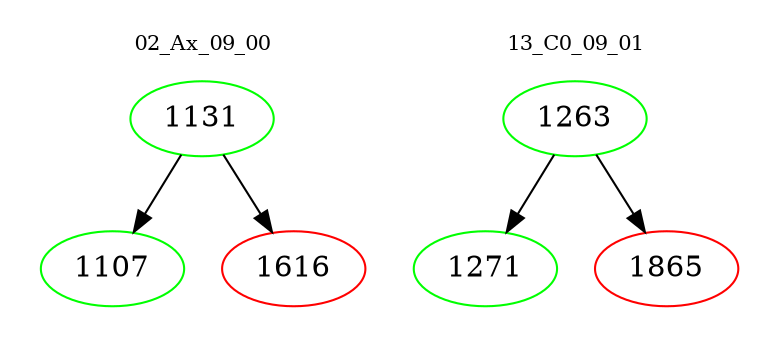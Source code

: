 digraph{
subgraph cluster_0 {
color = white
label = "02_Ax_09_00";
fontsize=10;
T0_1131 [label="1131", color="green"]
T0_1131 -> T0_1107 [color="black"]
T0_1107 [label="1107", color="green"]
T0_1131 -> T0_1616 [color="black"]
T0_1616 [label="1616", color="red"]
}
subgraph cluster_1 {
color = white
label = "13_C0_09_01";
fontsize=10;
T1_1263 [label="1263", color="green"]
T1_1263 -> T1_1271 [color="black"]
T1_1271 [label="1271", color="green"]
T1_1263 -> T1_1865 [color="black"]
T1_1865 [label="1865", color="red"]
}
}
